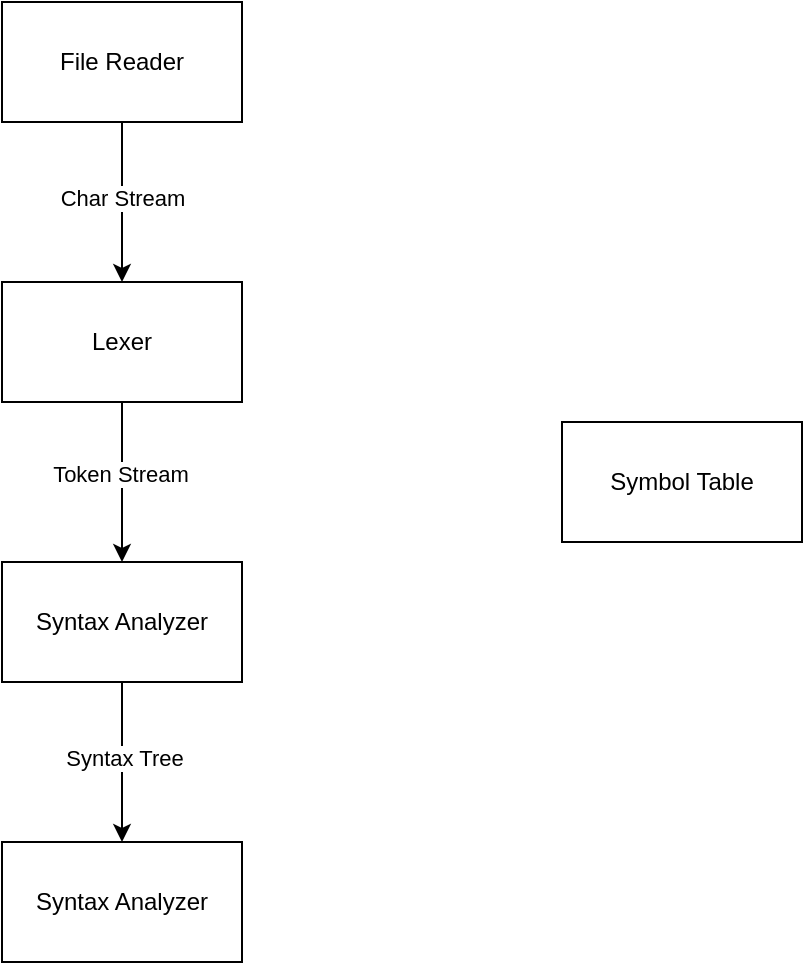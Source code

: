 <mxfile version="20.5.3" type="github" pages="3">
  <diagram id="d20hImtA9YluO1nlsjxn" name="Top Level Compiler Design">
    <mxGraphModel dx="1426" dy="794" grid="1" gridSize="10" guides="1" tooltips="1" connect="1" arrows="1" fold="1" page="1" pageScale="1" pageWidth="850" pageHeight="1100" math="0" shadow="0">
      <root>
        <mxCell id="0" />
        <mxCell id="1" parent="0" />
        <mxCell id="0d6R_2LlXt6RS1v0zTJK-3" value="" style="edgeStyle=orthogonalEdgeStyle;rounded=0;orthogonalLoop=1;jettySize=auto;html=1;" edge="1" parent="1" source="0d6R_2LlXt6RS1v0zTJK-1" target="0d6R_2LlXt6RS1v0zTJK-2">
          <mxGeometry relative="1" as="geometry" />
        </mxCell>
        <mxCell id="0d6R_2LlXt6RS1v0zTJK-4" value="Token Stream" style="edgeLabel;html=1;align=center;verticalAlign=middle;resizable=0;points=[];" vertex="1" connectable="0" parent="0d6R_2LlXt6RS1v0zTJK-3">
          <mxGeometry x="-0.1" y="-1" relative="1" as="geometry">
            <mxPoint as="offset" />
          </mxGeometry>
        </mxCell>
        <mxCell id="0d6R_2LlXt6RS1v0zTJK-1" value="Lexer" style="rounded=0;whiteSpace=wrap;html=1;" vertex="1" parent="1">
          <mxGeometry x="280" y="220" width="120" height="60" as="geometry" />
        </mxCell>
        <mxCell id="0d6R_2LlXt6RS1v0zTJK-9" value="" style="edgeStyle=orthogonalEdgeStyle;rounded=0;orthogonalLoop=1;jettySize=auto;html=1;" edge="1" parent="1" source="0d6R_2LlXt6RS1v0zTJK-2" target="0d6R_2LlXt6RS1v0zTJK-8">
          <mxGeometry relative="1" as="geometry" />
        </mxCell>
        <mxCell id="0d6R_2LlXt6RS1v0zTJK-10" value="Syntax Tree" style="edgeLabel;html=1;align=center;verticalAlign=middle;resizable=0;points=[];" vertex="1" connectable="0" parent="0d6R_2LlXt6RS1v0zTJK-9">
          <mxGeometry x="-0.05" y="1" relative="1" as="geometry">
            <mxPoint as="offset" />
          </mxGeometry>
        </mxCell>
        <mxCell id="0d6R_2LlXt6RS1v0zTJK-2" value="Syntax Analyzer" style="rounded=0;whiteSpace=wrap;html=1;" vertex="1" parent="1">
          <mxGeometry x="280" y="360" width="120" height="60" as="geometry" />
        </mxCell>
        <mxCell id="0d6R_2LlXt6RS1v0zTJK-6" style="edgeStyle=orthogonalEdgeStyle;rounded=0;orthogonalLoop=1;jettySize=auto;html=1;" edge="1" parent="1" source="0d6R_2LlXt6RS1v0zTJK-5" target="0d6R_2LlXt6RS1v0zTJK-1">
          <mxGeometry relative="1" as="geometry" />
        </mxCell>
        <mxCell id="0d6R_2LlXt6RS1v0zTJK-7" value="Char Stream" style="edgeLabel;html=1;align=center;verticalAlign=middle;resizable=0;points=[];" vertex="1" connectable="0" parent="0d6R_2LlXt6RS1v0zTJK-6">
          <mxGeometry x="-0.05" relative="1" as="geometry">
            <mxPoint as="offset" />
          </mxGeometry>
        </mxCell>
        <mxCell id="0d6R_2LlXt6RS1v0zTJK-5" value="File Reader" style="rounded=0;whiteSpace=wrap;html=1;" vertex="1" parent="1">
          <mxGeometry x="280" y="80" width="120" height="60" as="geometry" />
        </mxCell>
        <mxCell id="0d6R_2LlXt6RS1v0zTJK-8" value="Syntax Analyzer" style="rounded=0;whiteSpace=wrap;html=1;" vertex="1" parent="1">
          <mxGeometry x="280" y="500" width="120" height="60" as="geometry" />
        </mxCell>
        <mxCell id="0d6R_2LlXt6RS1v0zTJK-11" value="Symbol Table" style="rounded=0;whiteSpace=wrap;html=1;" vertex="1" parent="1">
          <mxGeometry x="560" y="290" width="120" height="60" as="geometry" />
        </mxCell>
      </root>
    </mxGraphModel>
  </diagram>
  <diagram id="YInnNuEm8md0ZC7T_NTC" name="SQ Program Execution">
    <mxGraphModel dx="1426" dy="794" grid="1" gridSize="10" guides="1" tooltips="1" connect="1" arrows="1" fold="1" page="1" pageScale="1" pageWidth="850" pageHeight="1100" math="0" shadow="0">
      <root>
        <mxCell id="0" />
        <mxCell id="1" parent="0" />
      </root>
    </mxGraphModel>
  </diagram>
  <diagram id="ZXch7w1B5WngjU5GDo5g" name="Page-3">
    <mxGraphModel dx="1426" dy="794" grid="1" gridSize="10" guides="1" tooltips="1" connect="1" arrows="1" fold="1" page="1" pageScale="1" pageWidth="850" pageHeight="1100" math="0" shadow="0">
      <root>
        <mxCell id="0" />
        <mxCell id="1" parent="0" />
      </root>
    </mxGraphModel>
  </diagram>
</mxfile>
